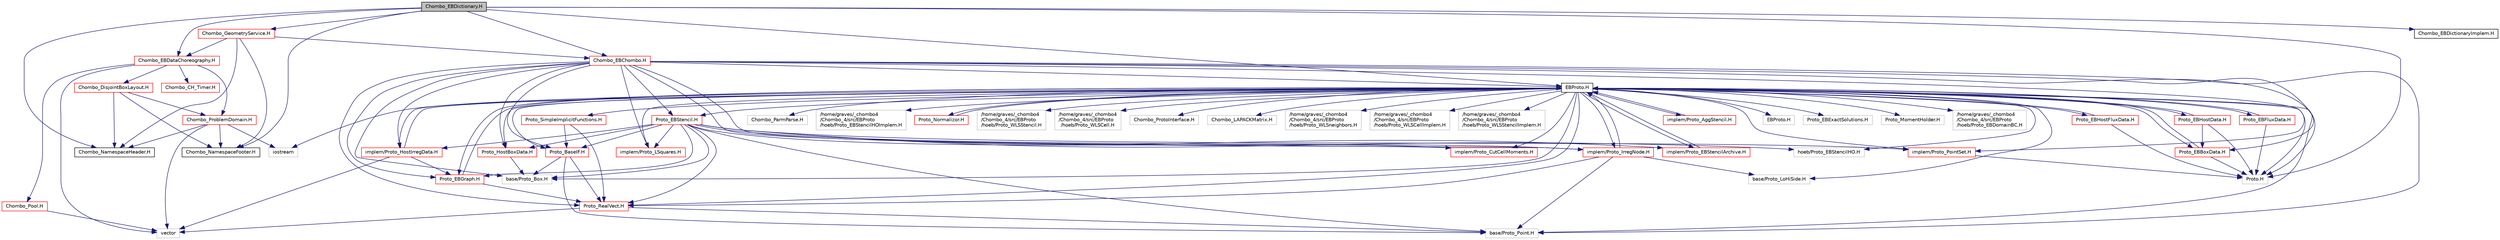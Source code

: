 digraph "Chombo_EBDictionary.H"
{
  edge [fontname="Helvetica",fontsize="10",labelfontname="Helvetica",labelfontsize="10"];
  node [fontname="Helvetica",fontsize="10",shape=record];
  Node0 [label="Chombo_EBDictionary.H",height=0.2,width=0.4,color="black", fillcolor="grey75", style="filled", fontcolor="black"];
  Node0 -> Node1 [color="midnightblue",fontsize="10",style="solid",fontname="Helvetica"];
  Node1 [label="Proto.H",height=0.2,width=0.4,color="grey75", fillcolor="white", style="filled"];
  Node0 -> Node2 [color="midnightblue",fontsize="10",style="solid",fontname="Helvetica"];
  Node2 [label="EBProto.H",height=0.2,width=0.4,color="black", fillcolor="white", style="filled",URL="$EBProto_8H.html"];
  Node2 -> Node1 [color="midnightblue",fontsize="10",style="solid",fontname="Helvetica"];
  Node2 -> Node3 [color="midnightblue",fontsize="10",style="solid",fontname="Helvetica"];
  Node3 [label="base/Proto_LoHiSide.H",height=0.2,width=0.4,color="grey75", fillcolor="white", style="filled"];
  Node2 -> Node4 [color="midnightblue",fontsize="10",style="solid",fontname="Helvetica"];
  Node4 [label="implem/Proto_PointSet.H",height=0.2,width=0.4,color="red", fillcolor="white", style="filled",URL="$Proto__PointSet_8H.html"];
  Node4 -> Node1 [color="midnightblue",fontsize="10",style="solid",fontname="Helvetica"];
  Node2 -> Node7 [color="midnightblue",fontsize="10",style="solid",fontname="Helvetica"];
  Node7 [label="Proto_HostBoxData.H",height=0.2,width=0.4,color="red", fillcolor="white", style="filled",URL="$Proto__HostBoxData_8H.html"];
  Node7 -> Node8 [color="midnightblue",fontsize="10",style="solid",fontname="Helvetica"];
  Node8 [label="base/Proto_Box.H",height=0.2,width=0.4,color="grey75", fillcolor="white", style="filled"];
  Node2 -> Node17 [color="midnightblue",fontsize="10",style="solid",fontname="Helvetica"];
  Node17 [label="implem/Proto_HostIrregData.H",height=0.2,width=0.4,color="red", fillcolor="white", style="filled",URL="$Proto__HostIrregData_8H.html"];
  Node17 -> Node18 [color="midnightblue",fontsize="10",style="solid",fontname="Helvetica"];
  Node18 [label="vector",height=0.2,width=0.4,color="grey75", fillcolor="white", style="filled"];
  Node17 -> Node19 [color="midnightblue",fontsize="10",style="solid",fontname="Helvetica"];
  Node19 [label="Proto_EBGraph.H",height=0.2,width=0.4,color="red", fillcolor="white", style="filled",URL="$Proto__EBGraph_8H.html"];
  Node19 -> Node2 [color="midnightblue",fontsize="10",style="solid",fontname="Helvetica"];
  Node19 -> Node22 [color="midnightblue",fontsize="10",style="solid",fontname="Helvetica"];
  Node22 [label="Proto_RealVect.H",height=0.2,width=0.4,color="red", fillcolor="white", style="filled",URL="$Proto__RealVect_8H.html"];
  Node22 -> Node18 [color="midnightblue",fontsize="10",style="solid",fontname="Helvetica"];
  Node22 -> Node21 [color="midnightblue",fontsize="10",style="solid",fontname="Helvetica"];
  Node21 [label="base/Proto_Point.H",height=0.2,width=0.4,color="grey75", fillcolor="white", style="filled"];
  Node17 -> Node2 [color="midnightblue",fontsize="10",style="solid",fontname="Helvetica"];
  Node2 -> Node50 [color="midnightblue",fontsize="10",style="solid",fontname="Helvetica"];
  Node50 [label="implem/Proto_IrregNode.H",height=0.2,width=0.4,color="red", fillcolor="white", style="filled",URL="$Proto__IrregNode_8H.html"];
  Node50 -> Node21 [color="midnightblue",fontsize="10",style="solid",fontname="Helvetica"];
  Node50 -> Node22 [color="midnightblue",fontsize="10",style="solid",fontname="Helvetica"];
  Node50 -> Node3 [color="midnightblue",fontsize="10",style="solid",fontname="Helvetica"];
  Node50 -> Node2 [color="midnightblue",fontsize="10",style="solid",fontname="Helvetica"];
  Node2 -> Node19 [color="midnightblue",fontsize="10",style="solid",fontname="Helvetica"];
  Node2 -> Node57 [color="midnightblue",fontsize="10",style="solid",fontname="Helvetica"];
  Node57 [label="Proto_EBBoxData.H",height=0.2,width=0.4,color="red", fillcolor="white", style="filled",URL="$Proto__EBBoxData_8H.html"];
  Node57 -> Node1 [color="midnightblue",fontsize="10",style="solid",fontname="Helvetica"];
  Node57 -> Node2 [color="midnightblue",fontsize="10",style="solid",fontname="Helvetica"];
  Node2 -> Node59 [color="midnightblue",fontsize="10",style="solid",fontname="Helvetica"];
  Node59 [label="Proto_EBFluxData.H",height=0.2,width=0.4,color="red", fillcolor="white", style="filled",URL="$Proto__EBFluxData_8H.html"];
  Node59 -> Node1 [color="midnightblue",fontsize="10",style="solid",fontname="Helvetica"];
  Node59 -> Node2 [color="midnightblue",fontsize="10",style="solid",fontname="Helvetica"];
  Node2 -> Node60 [color="midnightblue",fontsize="10",style="solid",fontname="Helvetica"];
  Node60 [label="implem/Proto_AggStencil.H",height=0.2,width=0.4,color="red", fillcolor="white", style="filled",URL="$Proto__AggStencil_8H.html"];
  Node60 -> Node2 [color="midnightblue",fontsize="10",style="solid",fontname="Helvetica"];
  Node2 -> Node65 [color="midnightblue",fontsize="10",style="solid",fontname="Helvetica"];
  Node65 [label="Proto_EBStencil.H",height=0.2,width=0.4,color="red", fillcolor="white", style="filled",URL="$Proto__EBStencil_8H.html"];
  Node65 -> Node22 [color="midnightblue",fontsize="10",style="solid",fontname="Helvetica"];
  Node65 -> Node8 [color="midnightblue",fontsize="10",style="solid",fontname="Helvetica"];
  Node65 -> Node21 [color="midnightblue",fontsize="10",style="solid",fontname="Helvetica"];
  Node65 -> Node66 [color="midnightblue",fontsize="10",style="solid",fontname="Helvetica"];
  Node66 [label="implem/Proto_LSquares.H",height=0.2,width=0.4,color="red", fillcolor="white", style="filled",URL="$Proto__LSquares_8H.html"];
  Node65 -> Node68 [color="midnightblue",fontsize="10",style="solid",fontname="Helvetica"];
  Node68 [label="Proto_BaseIF.H",height=0.2,width=0.4,color="red", fillcolor="white", style="filled",URL="$Proto__BaseIF_8H.html"];
  Node68 -> Node22 [color="midnightblue",fontsize="10",style="solid",fontname="Helvetica"];
  Node68 -> Node21 [color="midnightblue",fontsize="10",style="solid",fontname="Helvetica"];
  Node68 -> Node8 [color="midnightblue",fontsize="10",style="solid",fontname="Helvetica"];
  Node65 -> Node50 [color="midnightblue",fontsize="10",style="solid",fontname="Helvetica"];
  Node65 -> Node69 [color="midnightblue",fontsize="10",style="solid",fontname="Helvetica"];
  Node69 [label="implem/Proto_CutCellMoments.H",height=0.2,width=0.4,color="red", fillcolor="white", style="filled",URL="$Proto__CutCellMoments_8H.html"];
  Node65 -> Node7 [color="midnightblue",fontsize="10",style="solid",fontname="Helvetica"];
  Node65 -> Node17 [color="midnightblue",fontsize="10",style="solid",fontname="Helvetica"];
  Node65 -> Node4 [color="midnightblue",fontsize="10",style="solid",fontname="Helvetica"];
  Node65 -> Node19 [color="midnightblue",fontsize="10",style="solid",fontname="Helvetica"];
  Node65 -> Node84 [color="midnightblue",fontsize="10",style="solid",fontname="Helvetica"];
  Node84 [label="implem/Proto_EBStencilArchive.H",height=0.2,width=0.4,color="red", fillcolor="white", style="filled",URL="$Proto__EBStencilArchive_8H.html"];
  Node84 -> Node2 [color="midnightblue",fontsize="10",style="solid",fontname="Helvetica"];
  Node65 -> Node90 [color="midnightblue",fontsize="10",style="solid",fontname="Helvetica"];
  Node90 [label="hoeb/Proto_EBStencilHO.H",height=0.2,width=0.4,color="grey75", fillcolor="white", style="filled"];
  Node2 -> Node93 [color="midnightblue",fontsize="10",style="solid",fontname="Helvetica"];
  Node93 [label="EBProto.H",height=0.2,width=0.4,color="grey75", fillcolor="white", style="filled"];
  Node2 -> Node94 [color="midnightblue",fontsize="10",style="solid",fontname="Helvetica"];
  Node94 [label="Proto_EBExactSolutions.H",height=0.2,width=0.4,color="grey75", fillcolor="white", style="filled"];
  Node2 -> Node95 [color="midnightblue",fontsize="10",style="solid",fontname="Helvetica"];
  Node95 [label="Proto_MomentHolder.H",height=0.2,width=0.4,color="grey75", fillcolor="white", style="filled"];
  Node2 -> Node96 [color="midnightblue",fontsize="10",style="solid",fontname="Helvetica"];
  Node96 [label="/home/graves/_chombo4\l/Chombo_4/src/EBProto\l/hoeb/Proto_EBDomainBC.H",height=0.2,width=0.4,color="grey75", fillcolor="white", style="filled"];
  Node2 -> Node10 [color="midnightblue",fontsize="10",style="solid",fontname="Helvetica"];
  Node10 [label="iostream",height=0.2,width=0.4,color="grey75", fillcolor="white", style="filled"];
  Node2 -> Node97 [color="midnightblue",fontsize="10",style="solid",fontname="Helvetica"];
  Node97 [label="Chombo_ParmParse.H",height=0.2,width=0.4,color="grey75", fillcolor="white", style="filled"];
  Node2 -> Node98 [color="midnightblue",fontsize="10",style="solid",fontname="Helvetica"];
  Node98 [label="/home/graves/_chombo4\l/Chombo_4/src/EBProto\l/hoeb/Proto_EBStencilHOImplem.H",height=0.2,width=0.4,color="grey75", fillcolor="white", style="filled"];
  Node2 -> Node86 [color="midnightblue",fontsize="10",style="solid",fontname="Helvetica"];
  Node86 [label="Proto_Normalizor.H",height=0.2,width=0.4,color="red", fillcolor="white", style="filled",URL="$Proto__Normalizor_8H.html"];
  Node86 -> Node2 [color="midnightblue",fontsize="10",style="solid",fontname="Helvetica"];
  Node2 -> Node99 [color="midnightblue",fontsize="10",style="solid",fontname="Helvetica"];
  Node99 [label="/home/graves/_chombo4\l/Chombo_4/src/EBProto\l/hoeb/Proto_WLSStencil.H",height=0.2,width=0.4,color="grey75", fillcolor="white", style="filled"];
  Node2 -> Node100 [color="midnightblue",fontsize="10",style="solid",fontname="Helvetica"];
  Node100 [label="/home/graves/_chombo4\l/Chombo_4/src/EBProto\l/hoeb/Proto_WLSCell.H",height=0.2,width=0.4,color="grey75", fillcolor="white", style="filled"];
  Node2 -> Node101 [color="midnightblue",fontsize="10",style="solid",fontname="Helvetica"];
  Node101 [label="Chombo_ProtoInterface.H",height=0.2,width=0.4,color="grey75", fillcolor="white", style="filled"];
  Node2 -> Node102 [color="midnightblue",fontsize="10",style="solid",fontname="Helvetica"];
  Node102 [label="Chombo_LAPACKMatrix.H",height=0.2,width=0.4,color="grey75", fillcolor="white", style="filled"];
  Node2 -> Node103 [color="midnightblue",fontsize="10",style="solid",fontname="Helvetica"];
  Node103 [label="/home/graves/_chombo4\l/Chombo_4/src/EBProto\l/hoeb/Proto_WLSneighbors.H",height=0.2,width=0.4,color="grey75", fillcolor="white", style="filled"];
  Node2 -> Node104 [color="midnightblue",fontsize="10",style="solid",fontname="Helvetica"];
  Node104 [label="/home/graves/_chombo4\l/Chombo_4/src/EBProto\l/hoeb/Proto_WLSCellImplem.H",height=0.2,width=0.4,color="grey75", fillcolor="white", style="filled"];
  Node2 -> Node105 [color="midnightblue",fontsize="10",style="solid",fontname="Helvetica"];
  Node105 [label="/home/graves/_chombo4\l/Chombo_4/src/EBProto\l/hoeb/Proto_WLSStencilImplem.H",height=0.2,width=0.4,color="grey75", fillcolor="white", style="filled"];
  Node2 -> Node84 [color="midnightblue",fontsize="10",style="solid",fontname="Helvetica"];
  Node2 -> Node106 [color="midnightblue",fontsize="10",style="solid",fontname="Helvetica"];
  Node106 [label="Proto_SimpleImplicitFunctions.H",height=0.2,width=0.4,color="red", fillcolor="white", style="filled",URL="$Proto__SimpleImplicitFunctions_8H.html"];
  Node106 -> Node22 [color="midnightblue",fontsize="10",style="solid",fontname="Helvetica"];
  Node106 -> Node68 [color="midnightblue",fontsize="10",style="solid",fontname="Helvetica"];
  Node2 -> Node22 [color="midnightblue",fontsize="10",style="solid",fontname="Helvetica"];
  Node2 -> Node8 [color="midnightblue",fontsize="10",style="solid",fontname="Helvetica"];
  Node2 -> Node21 [color="midnightblue",fontsize="10",style="solid",fontname="Helvetica"];
  Node2 -> Node66 [color="midnightblue",fontsize="10",style="solid",fontname="Helvetica"];
  Node2 -> Node68 [color="midnightblue",fontsize="10",style="solid",fontname="Helvetica"];
  Node2 -> Node69 [color="midnightblue",fontsize="10",style="solid",fontname="Helvetica"];
  Node2 -> Node92 [color="midnightblue",fontsize="10",style="solid",fontname="Helvetica"];
  Node92 [label="Proto_EBHostData.H",height=0.2,width=0.4,color="red", fillcolor="white", style="filled",URL="$Proto__EBHostData_8H.html"];
  Node92 -> Node1 [color="midnightblue",fontsize="10",style="solid",fontname="Helvetica"];
  Node92 -> Node2 [color="midnightblue",fontsize="10",style="solid",fontname="Helvetica"];
  Node92 -> Node57 [color="midnightblue",fontsize="10",style="solid",fontname="Helvetica"];
  Node2 -> Node107 [color="midnightblue",fontsize="10",style="solid",fontname="Helvetica"];
  Node107 [label="Proto_EBHostFluxData.H",height=0.2,width=0.4,color="red", fillcolor="white", style="filled",URL="$Proto__EBHostFluxData_8H.html"];
  Node107 -> Node1 [color="midnightblue",fontsize="10",style="solid",fontname="Helvetica"];
  Node107 -> Node2 [color="midnightblue",fontsize="10",style="solid",fontname="Helvetica"];
  Node2 -> Node90 [color="midnightblue",fontsize="10",style="solid",fontname="Helvetica"];
  Node0 -> Node108 [color="midnightblue",fontsize="10",style="solid",fontname="Helvetica"];
  Node108 [label="Chombo_EBDataChoreography.H",height=0.2,width=0.4,color="red", fillcolor="white", style="filled",URL="$Chombo__EBDataChoreography_8H.html"];
  Node108 -> Node109 [color="midnightblue",fontsize="10",style="solid",fontname="Helvetica"];
  Node109 [label="Chombo_DisjointBoxLayout.H",height=0.2,width=0.4,color="red", fillcolor="white", style="filled",URL="$Chombo__DisjointBoxLayout_8H.html"];
  Node109 -> Node113 [color="midnightblue",fontsize="10",style="solid",fontname="Helvetica"];
  Node113 [label="Chombo_ProblemDomain.H",height=0.2,width=0.4,color="red", fillcolor="white", style="filled",URL="$Chombo__ProblemDomain_8H.html"];
  Node113 -> Node10 [color="midnightblue",fontsize="10",style="solid",fontname="Helvetica"];
  Node113 -> Node18 [color="midnightblue",fontsize="10",style="solid",fontname="Helvetica"];
  Node113 -> Node29 [color="midnightblue",fontsize="10",style="solid",fontname="Helvetica"];
  Node29 [label="Chombo_NamespaceHeader.H",height=0.2,width=0.4,color="black", fillcolor="white", style="filled",URL="$Chombo__NamespaceHeader_8H.html"];
  Node113 -> Node30 [color="midnightblue",fontsize="10",style="solid",fontname="Helvetica"];
  Node30 [label="Chombo_NamespaceFooter.H",height=0.2,width=0.4,color="black", fillcolor="white", style="filled",URL="$Chombo__NamespaceFooter_8H.html"];
  Node109 -> Node29 [color="midnightblue",fontsize="10",style="solid",fontname="Helvetica"];
  Node109 -> Node30 [color="midnightblue",fontsize="10",style="solid",fontname="Helvetica"];
  Node108 -> Node115 [color="midnightblue",fontsize="10",style="solid",fontname="Helvetica"];
  Node115 [label="Chombo_Pool.H",height=0.2,width=0.4,color="red", fillcolor="white", style="filled",URL="$Chombo__Pool_8H.html"];
  Node115 -> Node18 [color="midnightblue",fontsize="10",style="solid",fontname="Helvetica"];
  Node108 -> Node18 [color="midnightblue",fontsize="10",style="solid",fontname="Helvetica"];
  Node108 -> Node113 [color="midnightblue",fontsize="10",style="solid",fontname="Helvetica"];
  Node108 -> Node116 [color="midnightblue",fontsize="10",style="solid",fontname="Helvetica"];
  Node116 [label="Chombo_CH_Timer.H",height=0.2,width=0.4,color="red", fillcolor="white", style="filled",URL="$Chombo__CH__Timer_8H.html"];
  Node0 -> Node140 [color="midnightblue",fontsize="10",style="solid",fontname="Helvetica"];
  Node140 [label="Chombo_EBChombo.H",height=0.2,width=0.4,color="red", fillcolor="white", style="filled",URL="$Chombo__EBChombo_8H.html"];
  Node140 -> Node1 [color="midnightblue",fontsize="10",style="solid",fontname="Helvetica"];
  Node140 -> Node2 [color="midnightblue",fontsize="10",style="solid",fontname="Helvetica"];
  Node140 -> Node19 [color="midnightblue",fontsize="10",style="solid",fontname="Helvetica"];
  Node140 -> Node22 [color="midnightblue",fontsize="10",style="solid",fontname="Helvetica"];
  Node140 -> Node8 [color="midnightblue",fontsize="10",style="solid",fontname="Helvetica"];
  Node140 -> Node21 [color="midnightblue",fontsize="10",style="solid",fontname="Helvetica"];
  Node140 -> Node66 [color="midnightblue",fontsize="10",style="solid",fontname="Helvetica"];
  Node140 -> Node68 [color="midnightblue",fontsize="10",style="solid",fontname="Helvetica"];
  Node140 -> Node50 [color="midnightblue",fontsize="10",style="solid",fontname="Helvetica"];
  Node140 -> Node69 [color="midnightblue",fontsize="10",style="solid",fontname="Helvetica"];
  Node140 -> Node7 [color="midnightblue",fontsize="10",style="solid",fontname="Helvetica"];
  Node140 -> Node17 [color="midnightblue",fontsize="10",style="solid",fontname="Helvetica"];
  Node140 -> Node4 [color="midnightblue",fontsize="10",style="solid",fontname="Helvetica"];
  Node140 -> Node65 [color="midnightblue",fontsize="10",style="solid",fontname="Helvetica"];
  Node140 -> Node57 [color="midnightblue",fontsize="10",style="solid",fontname="Helvetica"];
  Node0 -> Node144 [color="midnightblue",fontsize="10",style="solid",fontname="Helvetica"];
  Node144 [label="Chombo_GeometryService.H",height=0.2,width=0.4,color="red", fillcolor="white", style="filled",URL="$Chombo__GeometryService_8H.html"];
  Node144 -> Node140 [color="midnightblue",fontsize="10",style="solid",fontname="Helvetica"];
  Node144 -> Node108 [color="midnightblue",fontsize="10",style="solid",fontname="Helvetica"];
  Node144 -> Node29 [color="midnightblue",fontsize="10",style="solid",fontname="Helvetica"];
  Node144 -> Node30 [color="midnightblue",fontsize="10",style="solid",fontname="Helvetica"];
  Node0 -> Node29 [color="midnightblue",fontsize="10",style="solid",fontname="Helvetica"];
  Node0 -> Node157 [color="midnightblue",fontsize="10",style="solid",fontname="Helvetica"];
  Node157 [label="Chombo_EBDictionaryImplem.H",height=0.2,width=0.4,color="black", fillcolor="white", style="filled",URL="$Chombo__EBDictionaryImplem_8H.html"];
  Node0 -> Node30 [color="midnightblue",fontsize="10",style="solid",fontname="Helvetica"];
}
